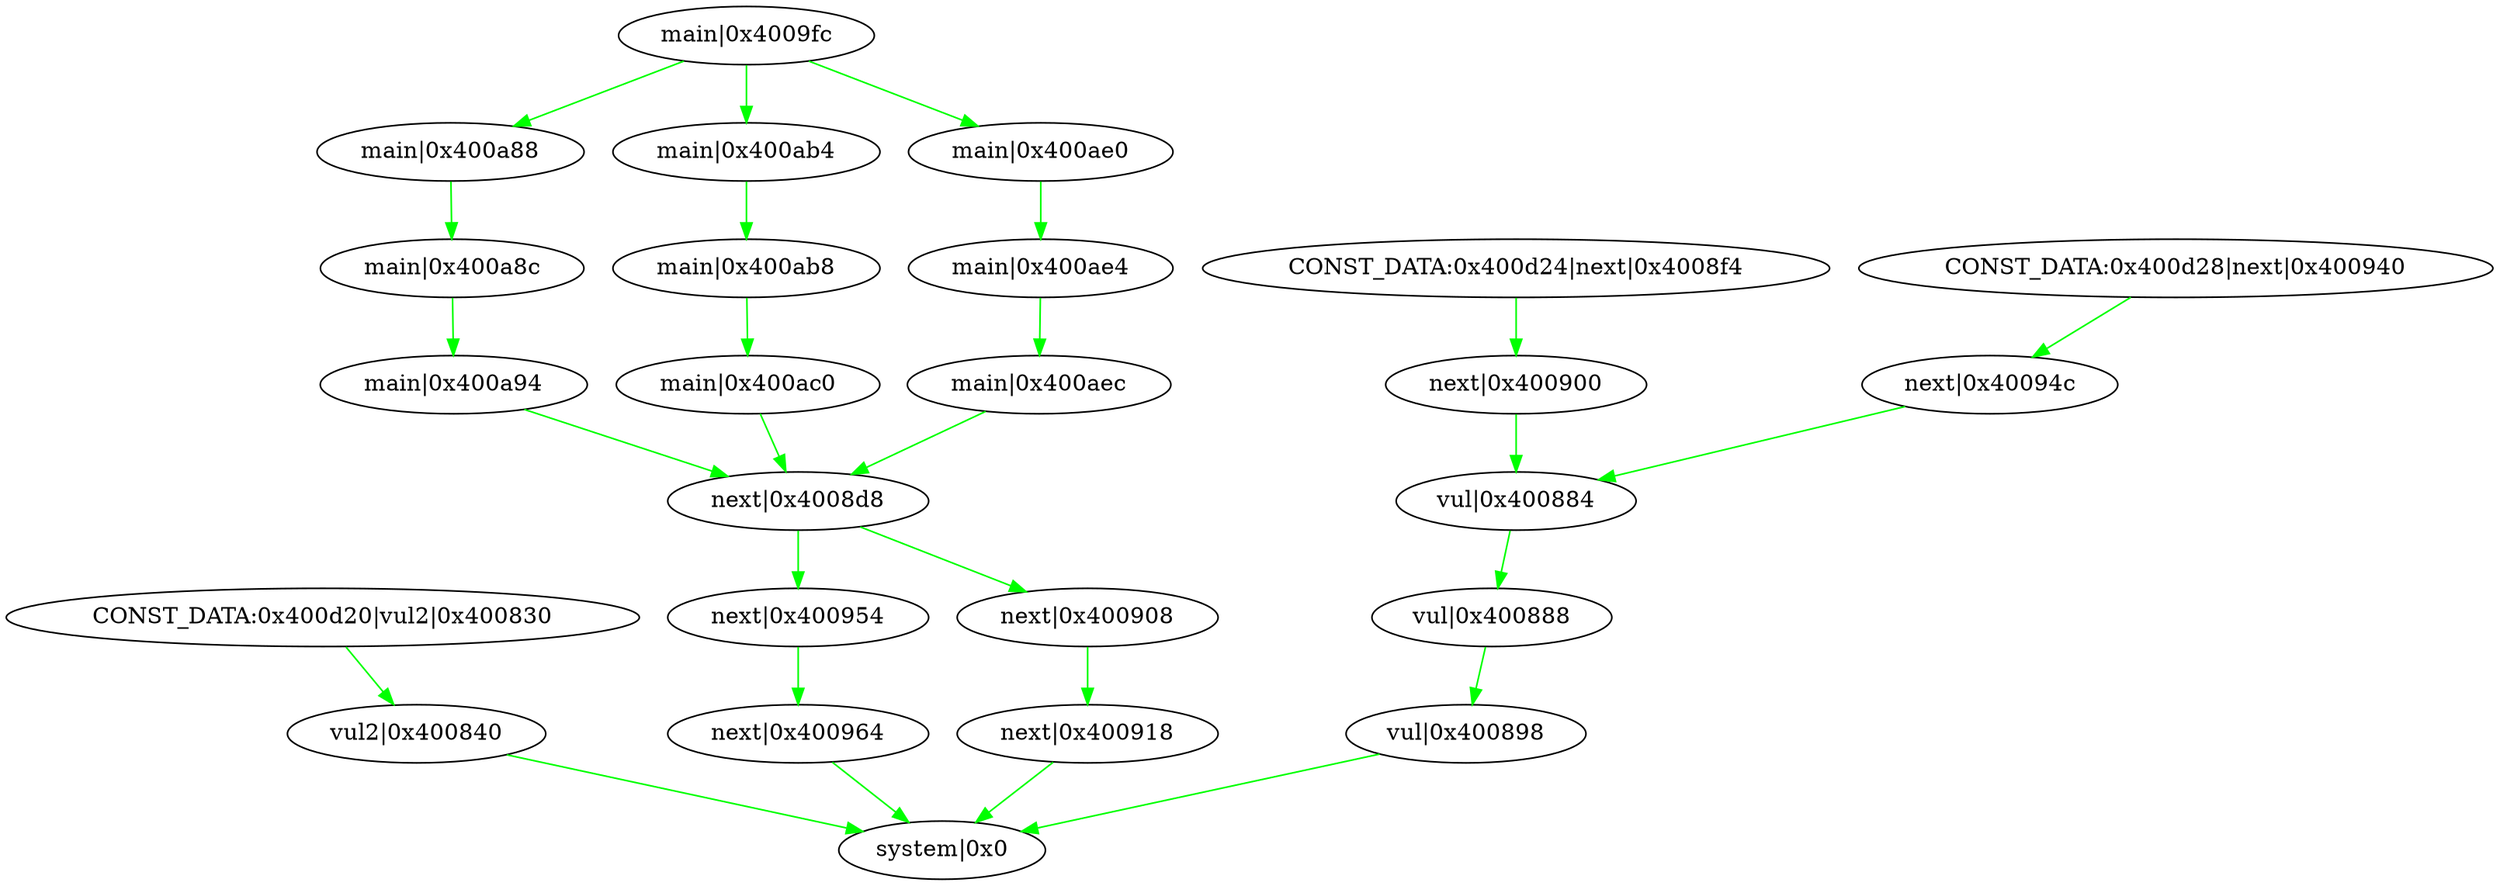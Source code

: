 strict digraph "" {
	graph [splines=spline];
	"system|0x0"	[style=rounded];
	"vul2|0x400840"	[style=rounded];
	"vul2|0x400840" -> "system|0x0"	[color=green];
	"CONST_DATA:0x400d20|vul2|0x400830"	[style=rounded];
	"CONST_DATA:0x400d20|vul2|0x400830" -> "vul2|0x400840"	[color=green];
	"next|0x400964"	[style=rounded];
	"next|0x400964" -> "system|0x0"	[color=green];
	"next|0x400954"	[style=rounded];
	"next|0x400954" -> "next|0x400964"	[color=green];
	"next|0x4008d8"	[style=rounded];
	"next|0x4008d8" -> "next|0x400954"	[color=green];
	"next|0x400908"	[style=rounded];
	"next|0x4008d8" -> "next|0x400908"	[color=green];
	"next|0x400918"	[style=rounded];
	"next|0x400908" -> "next|0x400918"	[color=green];
	"next|0x400918" -> "system|0x0"	[color=green];
	"main|0x400a94"	[style=rounded];
	"main|0x400a94" -> "next|0x4008d8"	[color=green];
	"main|0x400a8c"	[style=rounded];
	"main|0x400a8c" -> "main|0x400a94"	[color=green];
	"main|0x400a88"	[style=rounded];
	"main|0x400a88" -> "main|0x400a8c"	[color=green];
	"main|0x4009fc"	[style=rounded];
	"main|0x4009fc" -> "main|0x400a88"	[color=green];
	"main|0x400ab4"	[style=rounded];
	"main|0x4009fc" -> "main|0x400ab4"	[color=green];
	"main|0x400ae0"	[style=rounded];
	"main|0x4009fc" -> "main|0x400ae0"	[color=green];
	"main|0x400ab8"	[style=rounded];
	"main|0x400ab4" -> "main|0x400ab8"	[color=green];
	"main|0x400ae4"	[style=rounded];
	"main|0x400ae0" -> "main|0x400ae4"	[color=green];
	"main|0x400ac0"	[style=rounded];
	"main|0x400ab8" -> "main|0x400ac0"	[color=green];
	"main|0x400aec"	[style=rounded];
	"main|0x400ae4" -> "main|0x400aec"	[color=green];
	"main|0x400ac0" -> "next|0x4008d8"	[color=green];
	"main|0x400aec" -> "next|0x4008d8"	[color=green];
	"vul|0x400898"	[style=rounded];
	"vul|0x400898" -> "system|0x0"	[color=green];
	"vul|0x400888"	[style=rounded];
	"vul|0x400888" -> "vul|0x400898"	[color=green];
	"vul|0x400884"	[style=rounded];
	"vul|0x400884" -> "vul|0x400888"	[color=green];
	"next|0x400900"	[style=rounded];
	"next|0x400900" -> "vul|0x400884"	[color=green];
	"CONST_DATA:0x400d24|next|0x4008f4"	[style=rounded];
	"CONST_DATA:0x400d24|next|0x4008f4" -> "next|0x400900"	[color=green];
	"next|0x40094c"	[style=rounded];
	"next|0x40094c" -> "vul|0x400884"	[color=green];
	"CONST_DATA:0x400d28|next|0x400940"	[style=rounded];
	"CONST_DATA:0x400d28|next|0x400940" -> "next|0x40094c"	[color=green];
}
